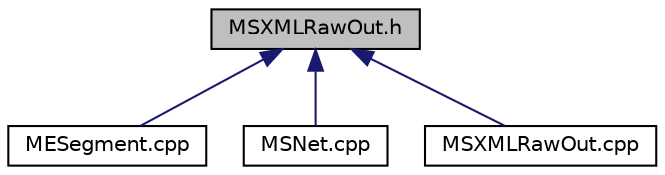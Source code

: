 digraph "MSXMLRawOut.h"
{
  edge [fontname="Helvetica",fontsize="10",labelfontname="Helvetica",labelfontsize="10"];
  node [fontname="Helvetica",fontsize="10",shape=record];
  Node7 [label="MSXMLRawOut.h",height=0.2,width=0.4,color="black", fillcolor="grey75", style="filled", fontcolor="black"];
  Node7 -> Node8 [dir="back",color="midnightblue",fontsize="10",style="solid",fontname="Helvetica"];
  Node8 [label="MESegment.cpp",height=0.2,width=0.4,color="black", fillcolor="white", style="filled",URL="$d1/d21/_m_e_segment_8cpp.html"];
  Node7 -> Node9 [dir="back",color="midnightblue",fontsize="10",style="solid",fontname="Helvetica"];
  Node9 [label="MSNet.cpp",height=0.2,width=0.4,color="black", fillcolor="white", style="filled",URL="$d2/d23/_m_s_net_8cpp.html"];
  Node7 -> Node10 [dir="back",color="midnightblue",fontsize="10",style="solid",fontname="Helvetica"];
  Node10 [label="MSXMLRawOut.cpp",height=0.2,width=0.4,color="black", fillcolor="white", style="filled",URL="$d1/dfa/_m_s_x_m_l_raw_out_8cpp.html"];
}
